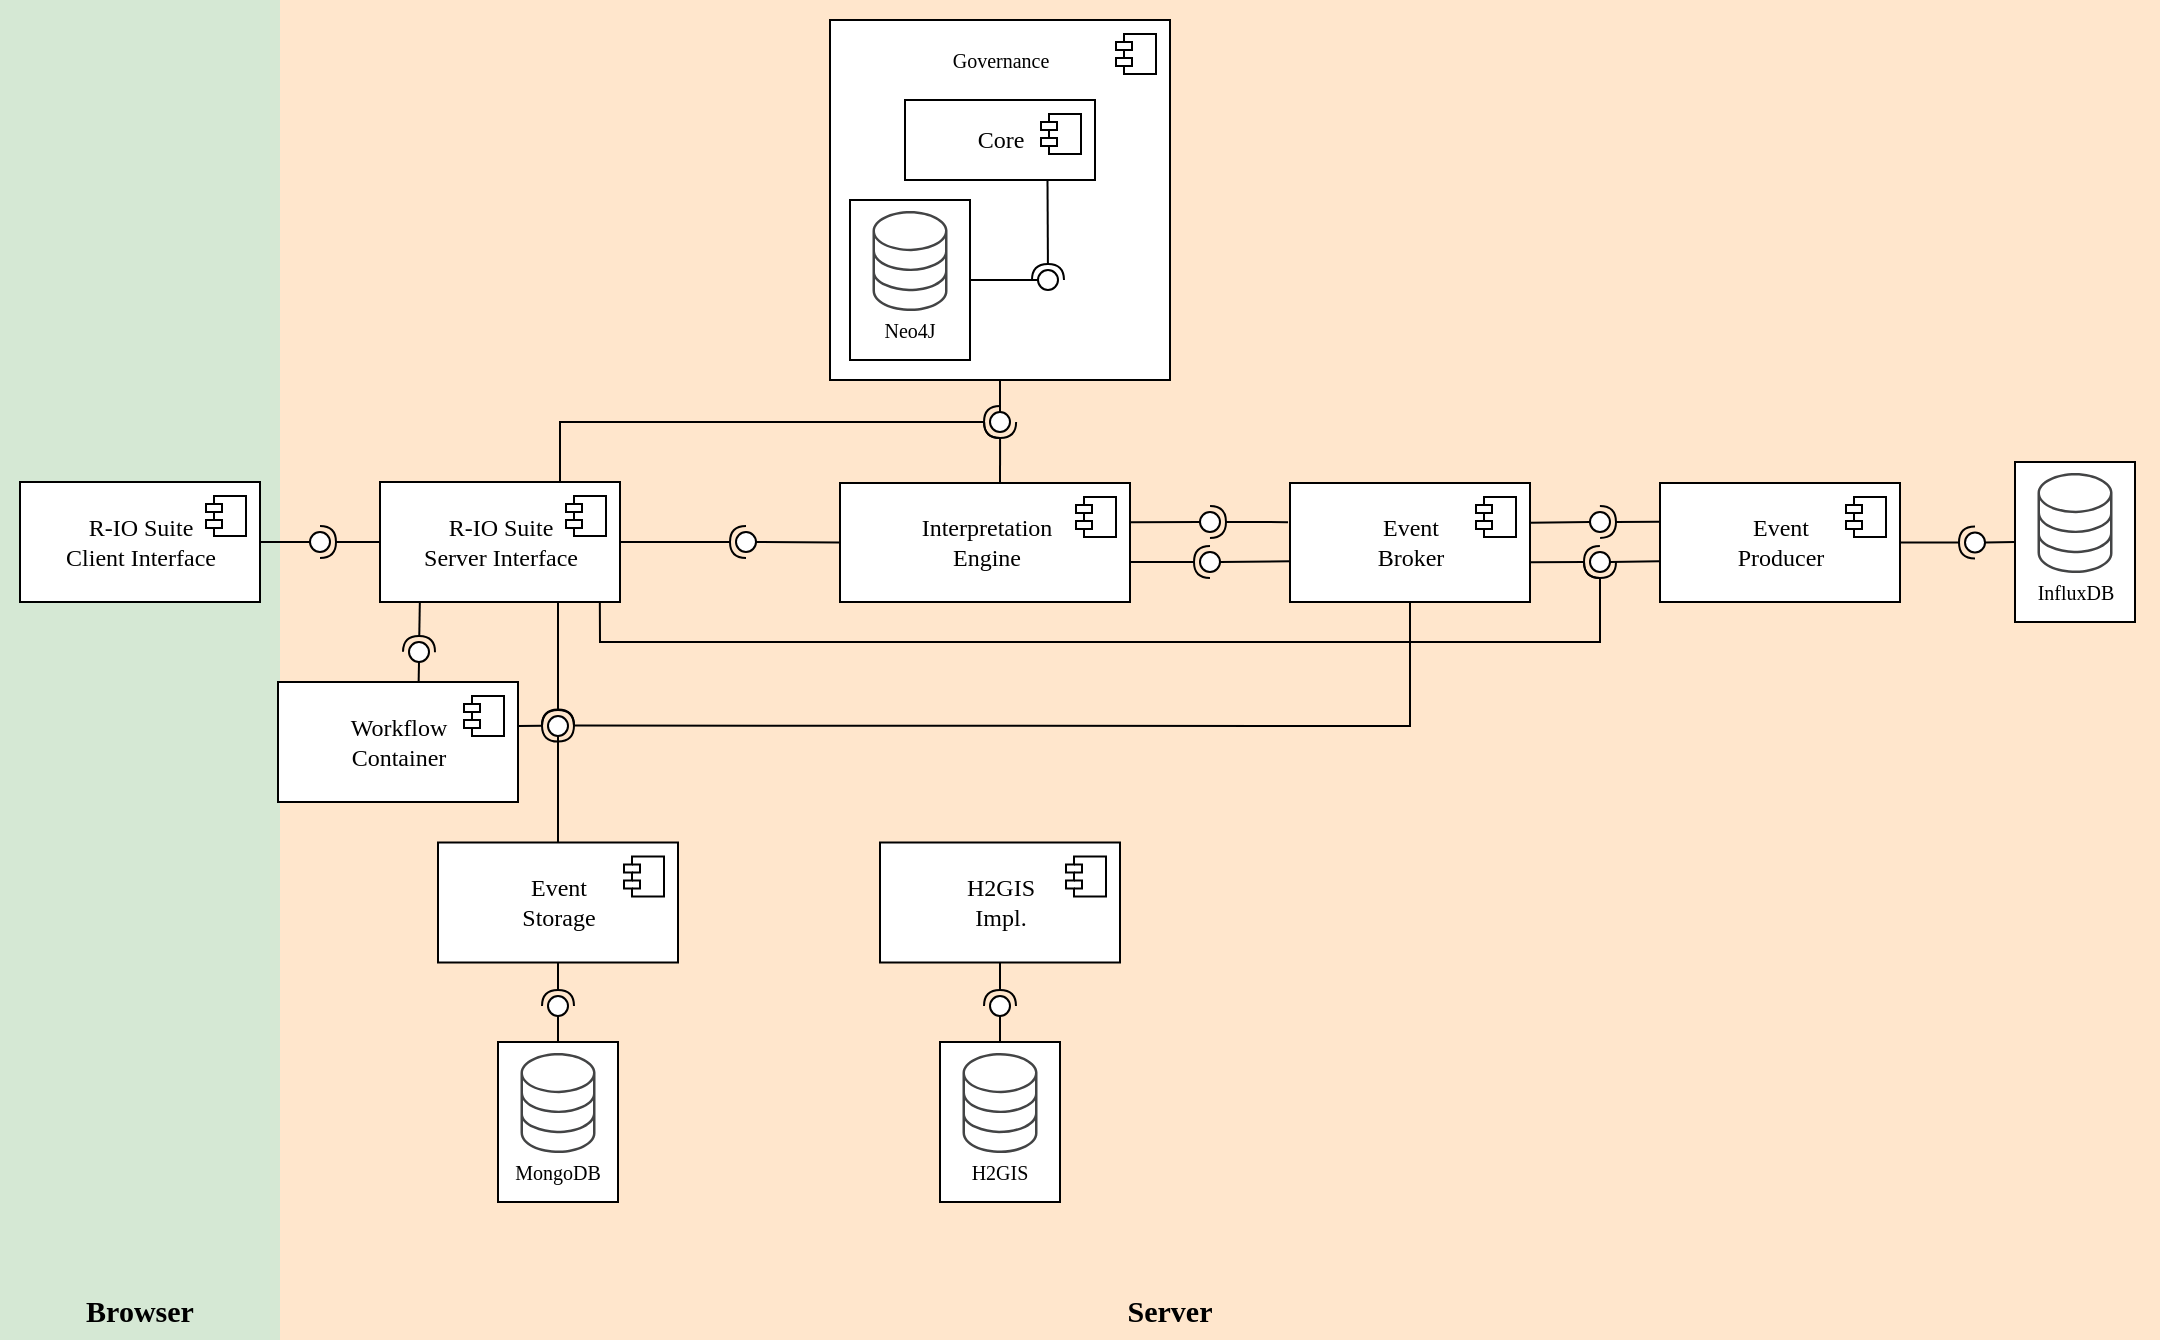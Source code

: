 <mxfile version="15.7.2" type="device"><diagram id="jAn8qlHWkcjysDi_qIiM" name="Page-1"><mxGraphModel dx="2370" dy="1300" grid="1" gridSize="10" guides="1" tooltips="1" connect="1" arrows="1" fold="1" page="1" pageScale="1" pageWidth="1169" pageHeight="827" math="0" shadow="0"><root><mxCell id="0"/><mxCell id="1" parent="0"/><mxCell id="mTJzReZwDnNRR1plRmi6-117" value="" style="rounded=0;whiteSpace=wrap;html=1;fontFamily=Verdana;fontSize=10;verticalAlign=middle;strokeColor=none;fillColor=#d5e8d4;" parent="1" vertex="1"><mxGeometry width="140" height="670" as="geometry"/></mxCell><mxCell id="mTJzReZwDnNRR1plRmi6-118" value="" style="rounded=0;whiteSpace=wrap;html=1;fontFamily=Verdana;fontSize=10;verticalAlign=middle;strokeColor=none;fillColor=#ffe6cc;" parent="1" vertex="1"><mxGeometry x="140" width="940" height="670" as="geometry"/></mxCell><mxCell id="mTJzReZwDnNRR1plRmi6-5" value="R-IO Suite&lt;br&gt;Client Interface" style="html=1;dropTarget=0;fontFamily=Verdana;" parent="1" vertex="1"><mxGeometry x="10" y="241" width="120" height="60" as="geometry"/></mxCell><mxCell id="mTJzReZwDnNRR1plRmi6-6" value="" style="shape=module;jettyWidth=8;jettyHeight=4;fontFamily=Verdana;" parent="mTJzReZwDnNRR1plRmi6-5" vertex="1"><mxGeometry x="1" width="20" height="20" relative="1" as="geometry"><mxPoint x="-27" y="7" as="offset"/></mxGeometry></mxCell><mxCell id="mTJzReZwDnNRR1plRmi6-18" value="&lt;div&gt;Interpretation&lt;/div&gt;&lt;div&gt;Engine&lt;/div&gt;" style="html=1;dropTarget=0;fontFamily=Verdana;" parent="1" vertex="1"><mxGeometry x="420" y="241.5" width="145" height="59.5" as="geometry"/></mxCell><mxCell id="mTJzReZwDnNRR1plRmi6-19" value="" style="shape=module;jettyWidth=8;jettyHeight=4;fontFamily=Verdana;" parent="mTJzReZwDnNRR1plRmi6-18" vertex="1"><mxGeometry x="1" width="20" height="20" relative="1" as="geometry"><mxPoint x="-27" y="7" as="offset"/></mxGeometry></mxCell><mxCell id="mTJzReZwDnNRR1plRmi6-22" value="&lt;div&gt;Workflow&lt;/div&gt;&lt;div&gt;Container&lt;br&gt;&lt;/div&gt;" style="html=1;dropTarget=0;fontFamily=Verdana;" parent="1" vertex="1"><mxGeometry x="139" y="341" width="120" height="60" as="geometry"/></mxCell><mxCell id="mTJzReZwDnNRR1plRmi6-23" value="" style="shape=module;jettyWidth=8;jettyHeight=4;fontFamily=Verdana;" parent="mTJzReZwDnNRR1plRmi6-22" vertex="1"><mxGeometry x="1" width="20" height="20" relative="1" as="geometry"><mxPoint x="-27" y="7" as="offset"/></mxGeometry></mxCell><mxCell id="mTJzReZwDnNRR1plRmi6-24" value="&lt;div&gt;Event&lt;/div&gt;&lt;div&gt;Broker&lt;/div&gt;" style="html=1;dropTarget=0;fontFamily=Verdana;" parent="1" vertex="1"><mxGeometry x="645" y="241.5" width="120" height="59.5" as="geometry"/></mxCell><mxCell id="mTJzReZwDnNRR1plRmi6-25" value="" style="shape=module;jettyWidth=8;jettyHeight=4;fontFamily=Verdana;" parent="mTJzReZwDnNRR1plRmi6-24" vertex="1"><mxGeometry x="1" width="20" height="20" relative="1" as="geometry"><mxPoint x="-27" y="7" as="offset"/></mxGeometry></mxCell><mxCell id="mTJzReZwDnNRR1plRmi6-27" value="&lt;div&gt;Event&lt;/div&gt;&lt;div&gt;Storage&lt;/div&gt;" style="html=1;dropTarget=0;fontFamily=Verdana;" parent="1" vertex="1"><mxGeometry x="219" y="421.25" width="120" height="60" as="geometry"/></mxCell><mxCell id="mTJzReZwDnNRR1plRmi6-28" value="" style="shape=module;jettyWidth=8;jettyHeight=4;fontFamily=Verdana;" parent="mTJzReZwDnNRR1plRmi6-27" vertex="1"><mxGeometry x="1" width="20" height="20" relative="1" as="geometry"><mxPoint x="-27" y="7" as="offset"/></mxGeometry></mxCell><mxCell id="mTJzReZwDnNRR1plRmi6-29" value="&lt;div&gt;R-IO Suite&lt;/div&gt;&lt;div&gt;Server Interface&lt;br&gt;&lt;/div&gt;" style="html=1;dropTarget=0;fontFamily=Verdana;" parent="1" vertex="1"><mxGeometry x="190" y="241" width="120" height="60" as="geometry"/></mxCell><mxCell id="mTJzReZwDnNRR1plRmi6-30" value="" style="shape=module;jettyWidth=8;jettyHeight=4;fontFamily=Verdana;" parent="mTJzReZwDnNRR1plRmi6-29" vertex="1"><mxGeometry x="1" width="20" height="20" relative="1" as="geometry"><mxPoint x="-27" y="7" as="offset"/></mxGeometry></mxCell><mxCell id="mTJzReZwDnNRR1plRmi6-33" value="&lt;div&gt;Event&lt;/div&gt;&lt;div&gt;Producer&lt;/div&gt;" style="html=1;dropTarget=0;fontFamily=Verdana;" parent="1" vertex="1"><mxGeometry x="830" y="241.5" width="120" height="59.5" as="geometry"/></mxCell><mxCell id="mTJzReZwDnNRR1plRmi6-34" value="" style="shape=module;jettyWidth=8;jettyHeight=4;fontFamily=Verdana;" parent="mTJzReZwDnNRR1plRmi6-33" vertex="1"><mxGeometry x="1" width="20" height="20" relative="1" as="geometry"><mxPoint x="-27" y="7" as="offset"/></mxGeometry></mxCell><mxCell id="mTJzReZwDnNRR1plRmi6-38" value="" style="rounded=0;orthogonalLoop=1;jettySize=auto;html=1;endArrow=none;endFill=0;sketch=0;sourcePerimeterSpacing=0;targetPerimeterSpacing=0;fontFamily=Verdana;fontSize=10;exitX=0.5;exitY=0;exitDx=0;exitDy=0;" parent="1" source="mTJzReZwDnNRR1plRmi6-20" target="mTJzReZwDnNRR1plRmi6-40" edge="1"><mxGeometry relative="1" as="geometry"><mxPoint x="294" y="330.5" as="sourcePoint"/></mxGeometry></mxCell><mxCell id="mTJzReZwDnNRR1plRmi6-39" value="" style="rounded=0;orthogonalLoop=1;jettySize=auto;html=1;endArrow=halfCircle;endFill=0;entryX=0.5;entryY=0.5;endSize=6;strokeWidth=1;sketch=0;fontFamily=Verdana;fontSize=10;exitX=0.75;exitY=0;exitDx=0;exitDy=0;" parent="1" source="mTJzReZwDnNRR1plRmi6-29" target="mTJzReZwDnNRR1plRmi6-40" edge="1"><mxGeometry relative="1" as="geometry"><mxPoint x="334" y="330.5" as="sourcePoint"/><Array as="points"><mxPoint x="280" y="211"/></Array></mxGeometry></mxCell><mxCell id="mTJzReZwDnNRR1plRmi6-40" value="" style="ellipse;whiteSpace=wrap;html=1;align=center;aspect=fixed;resizable=0;points=[];outlineConnect=0;sketch=0;fontFamily=Verdana;fontSize=10;" parent="1" vertex="1"><mxGeometry x="495" y="206" width="10" height="10" as="geometry"/></mxCell><mxCell id="mTJzReZwDnNRR1plRmi6-47" value="" style="rounded=0;orthogonalLoop=1;jettySize=auto;html=1;endArrow=halfCircle;endFill=0;endSize=6;strokeWidth=1;sketch=0;fontFamily=Verdana;fontSize=10;" parent="1" edge="1"><mxGeometry relative="1" as="geometry"><mxPoint x="500" y="241" as="sourcePoint"/><mxPoint x="500.064" y="211.0" as="targetPoint"/></mxGeometry></mxCell><mxCell id="mTJzReZwDnNRR1plRmi6-64" value="" style="group" parent="1" vertex="1" connectable="0"><mxGeometry x="415" y="10" width="170" height="180" as="geometry"/></mxCell><mxCell id="mTJzReZwDnNRR1plRmi6-20" value="" style="html=1;dropTarget=0;fontFamily=Verdana;" parent="mTJzReZwDnNRR1plRmi6-64" vertex="1"><mxGeometry width="170" height="180" as="geometry"/></mxCell><mxCell id="mTJzReZwDnNRR1plRmi6-21" value="" style="shape=module;jettyWidth=8;jettyHeight=4;fontFamily=Verdana;" parent="mTJzReZwDnNRR1plRmi6-20" vertex="1"><mxGeometry x="1" width="20" height="20" relative="1" as="geometry"><mxPoint x="-27" y="7" as="offset"/></mxGeometry></mxCell><mxCell id="mTJzReZwDnNRR1plRmi6-56" value="" style="group" parent="mTJzReZwDnNRR1plRmi6-64" vertex="1" connectable="0"><mxGeometry x="10" y="90" width="60" height="80" as="geometry"/></mxCell><mxCell id="mTJzReZwDnNRR1plRmi6-54" value="" style="rounded=0;whiteSpace=wrap;html=1;fontFamily=Verdana;fontSize=10;" parent="mTJzReZwDnNRR1plRmi6-56" vertex="1"><mxGeometry width="60" height="80" as="geometry"/></mxCell><mxCell id="mTJzReZwDnNRR1plRmi6-26" value="" style="sketch=0;pointerEvents=1;shadow=0;dashed=0;html=1;strokeColor=none;fillColor=#434445;aspect=fixed;labelPosition=center;verticalLabelPosition=bottom;verticalAlign=top;align=center;outlineConnect=0;shape=mxgraph.vvd.storage;fontFamily=Verdana;container=0;" parent="mTJzReZwDnNRR1plRmi6-56" vertex="1"><mxGeometry x="11.25" y="5.5" width="37.5" height="50" as="geometry"><mxRectangle x="6.25" width="50" height="40" as="alternateBounds"/></mxGeometry></mxCell><mxCell id="mTJzReZwDnNRR1plRmi6-52" value="&lt;div&gt;Neo4J&lt;/div&gt;" style="text;html=1;strokeColor=none;fillColor=none;align=center;verticalAlign=middle;whiteSpace=wrap;rounded=0;fontSize=10;fontFamily=Verdana;" parent="mTJzReZwDnNRR1plRmi6-56" vertex="1"><mxGeometry x="5" y="54.5" width="50" height="20" as="geometry"/></mxCell><mxCell id="mTJzReZwDnNRR1plRmi6-57" value="Governance" style="text;html=1;strokeColor=none;fillColor=none;align=center;verticalAlign=middle;whiteSpace=wrap;rounded=0;fontSize=10;fontFamily=Verdana;" parent="mTJzReZwDnNRR1plRmi6-64" vertex="1"><mxGeometry x="47.5" y="10" width="75" height="20" as="geometry"/></mxCell><mxCell id="mTJzReZwDnNRR1plRmi6-58" value="Core" style="html=1;dropTarget=0;fontFamily=Verdana;" parent="mTJzReZwDnNRR1plRmi6-64" vertex="1"><mxGeometry x="37.5" y="40" width="95" height="40" as="geometry"/></mxCell><mxCell id="mTJzReZwDnNRR1plRmi6-59" value="" style="shape=module;jettyWidth=8;jettyHeight=4;fontFamily=Verdana;" parent="mTJzReZwDnNRR1plRmi6-58" vertex="1"><mxGeometry x="1" width="20" height="20" relative="1" as="geometry"><mxPoint x="-27" y="7" as="offset"/></mxGeometry></mxCell><mxCell id="mTJzReZwDnNRR1plRmi6-61" value="" style="rounded=0;orthogonalLoop=1;jettySize=auto;html=1;endArrow=none;endFill=0;sketch=0;sourcePerimeterSpacing=0;targetPerimeterSpacing=0;fontFamily=Verdana;fontSize=10;exitX=1;exitY=0.5;exitDx=0;exitDy=0;" parent="mTJzReZwDnNRR1plRmi6-64" source="mTJzReZwDnNRR1plRmi6-54" target="mTJzReZwDnNRR1plRmi6-63" edge="1"><mxGeometry relative="1" as="geometry"><mxPoint x="-73" y="101" as="sourcePoint"/></mxGeometry></mxCell><mxCell id="mTJzReZwDnNRR1plRmi6-62" value="" style="rounded=0;orthogonalLoop=1;jettySize=auto;html=1;endArrow=halfCircle;endFill=0;entryX=0.5;entryY=0.5;endSize=6;strokeWidth=1;sketch=0;fontFamily=Verdana;fontSize=10;exitX=0.75;exitY=1;exitDx=0;exitDy=0;" parent="mTJzReZwDnNRR1plRmi6-64" source="mTJzReZwDnNRR1plRmi6-58" target="mTJzReZwDnNRR1plRmi6-63" edge="1"><mxGeometry relative="1" as="geometry"><mxPoint x="-33" y="101" as="sourcePoint"/></mxGeometry></mxCell><mxCell id="mTJzReZwDnNRR1plRmi6-63" value="" style="ellipse;whiteSpace=wrap;html=1;align=center;aspect=fixed;resizable=0;points=[];outlineConnect=0;sketch=0;fontFamily=Verdana;fontSize=10;" parent="mTJzReZwDnNRR1plRmi6-64" vertex="1"><mxGeometry x="104" y="125" width="10" height="10" as="geometry"/></mxCell><mxCell id="mTJzReZwDnNRR1plRmi6-84" value="" style="group" parent="1" vertex="1" connectable="0"><mxGeometry x="1007.5" y="231" width="60" height="80" as="geometry"/></mxCell><mxCell id="mTJzReZwDnNRR1plRmi6-85" value="" style="rounded=0;whiteSpace=wrap;html=1;fontFamily=Verdana;fontSize=10;" parent="mTJzReZwDnNRR1plRmi6-84" vertex="1"><mxGeometry width="60" height="80" as="geometry"/></mxCell><mxCell id="mTJzReZwDnNRR1plRmi6-86" value="" style="sketch=0;pointerEvents=1;shadow=0;dashed=0;html=1;strokeColor=none;fillColor=#434445;aspect=fixed;labelPosition=center;verticalLabelPosition=bottom;verticalAlign=top;align=center;outlineConnect=0;shape=mxgraph.vvd.storage;fontFamily=Verdana;container=0;" parent="mTJzReZwDnNRR1plRmi6-84" vertex="1"><mxGeometry x="11.25" y="5.5" width="37.5" height="50" as="geometry"><mxRectangle x="6.25" width="50" height="40" as="alternateBounds"/></mxGeometry></mxCell><mxCell id="mTJzReZwDnNRR1plRmi6-87" value="InfluxDB" style="text;html=1;strokeColor=none;fillColor=none;align=center;verticalAlign=middle;whiteSpace=wrap;rounded=0;fontSize=10;fontFamily=Verdana;" parent="mTJzReZwDnNRR1plRmi6-84" vertex="1"><mxGeometry x="5" y="54.5" width="50" height="20" as="geometry"/></mxCell><mxCell id="mTJzReZwDnNRR1plRmi6-88" value="" style="rounded=0;orthogonalLoop=1;jettySize=auto;html=1;endArrow=none;endFill=0;sketch=0;sourcePerimeterSpacing=0;targetPerimeterSpacing=0;fontFamily=Verdana;fontSize=10;exitX=0;exitY=0.5;exitDx=0;exitDy=0;" parent="1" source="mTJzReZwDnNRR1plRmi6-85" target="mTJzReZwDnNRR1plRmi6-90" edge="1"><mxGeometry relative="1" as="geometry"><mxPoint x="1023" y="537" as="sourcePoint"/></mxGeometry></mxCell><mxCell id="mTJzReZwDnNRR1plRmi6-89" value="" style="rounded=0;orthogonalLoop=1;jettySize=auto;html=1;endArrow=halfCircle;endFill=0;entryX=0.5;entryY=0.5;endSize=6;strokeWidth=1;sketch=0;fontFamily=Verdana;fontSize=10;exitX=1;exitY=0.5;exitDx=0;exitDy=0;" parent="1" source="mTJzReZwDnNRR1plRmi6-33" target="mTJzReZwDnNRR1plRmi6-90" edge="1"><mxGeometry relative="1" as="geometry"><mxPoint x="852.5" y="351" as="sourcePoint"/></mxGeometry></mxCell><mxCell id="mTJzReZwDnNRR1plRmi6-90" value="" style="ellipse;whiteSpace=wrap;html=1;align=center;aspect=fixed;resizable=0;points=[];outlineConnect=0;sketch=0;fontFamily=Verdana;fontSize=10;" parent="1" vertex="1"><mxGeometry x="982.5" y="266.25" width="10" height="10" as="geometry"/></mxCell><mxCell id="mTJzReZwDnNRR1plRmi6-91" value="" style="rounded=0;orthogonalLoop=1;jettySize=auto;html=1;endArrow=none;endFill=0;sketch=0;sourcePerimeterSpacing=0;targetPerimeterSpacing=0;fontFamily=Verdana;fontSize=10;exitX=0.586;exitY=0;exitDx=0;exitDy=0;exitPerimeter=0;" parent="1" source="mTJzReZwDnNRR1plRmi6-22" target="mTJzReZwDnNRR1plRmi6-93" edge="1"><mxGeometry relative="1" as="geometry"><mxPoint x="210" y="341" as="sourcePoint"/></mxGeometry></mxCell><mxCell id="mTJzReZwDnNRR1plRmi6-92" value="" style="rounded=0;orthogonalLoop=1;jettySize=auto;html=1;endArrow=halfCircle;endFill=0;entryX=0.5;entryY=0.5;endSize=6;strokeWidth=1;sketch=0;fontFamily=Verdana;fontSize=10;exitX=0.166;exitY=0.998;exitDx=0;exitDy=0;entryDx=0;entryDy=0;exitPerimeter=0;" parent="1" source="mTJzReZwDnNRR1plRmi6-29" target="mTJzReZwDnNRR1plRmi6-93" edge="1"><mxGeometry relative="1" as="geometry"><mxPoint x="448" y="255.5" as="sourcePoint"/></mxGeometry></mxCell><mxCell id="mTJzReZwDnNRR1plRmi6-93" value="" style="ellipse;whiteSpace=wrap;html=1;align=center;aspect=fixed;resizable=0;points=[];outlineConnect=0;sketch=0;fontFamily=Verdana;fontSize=10;" parent="1" vertex="1"><mxGeometry x="204.5" y="321" width="10" height="10" as="geometry"/></mxCell><mxCell id="mTJzReZwDnNRR1plRmi6-106" value="" style="group" parent="1" vertex="1" connectable="0"><mxGeometry x="249" y="521" width="60" height="80" as="geometry"/></mxCell><mxCell id="mTJzReZwDnNRR1plRmi6-107" value="" style="rounded=0;whiteSpace=wrap;html=1;fontFamily=Verdana;fontSize=10;" parent="mTJzReZwDnNRR1plRmi6-106" vertex="1"><mxGeometry width="60" height="80" as="geometry"/></mxCell><mxCell id="mTJzReZwDnNRR1plRmi6-108" value="" style="sketch=0;pointerEvents=1;shadow=0;dashed=0;html=1;strokeColor=none;fillColor=#434445;aspect=fixed;labelPosition=center;verticalLabelPosition=bottom;verticalAlign=top;align=center;outlineConnect=0;shape=mxgraph.vvd.storage;fontFamily=Verdana;container=0;" parent="mTJzReZwDnNRR1plRmi6-106" vertex="1"><mxGeometry x="11.25" y="5.5" width="37.5" height="50" as="geometry"><mxRectangle x="6.25" width="50" height="40" as="alternateBounds"/></mxGeometry></mxCell><mxCell id="mTJzReZwDnNRR1plRmi6-109" value="MongoDB" style="text;html=1;strokeColor=none;fillColor=none;align=center;verticalAlign=middle;whiteSpace=wrap;rounded=0;fontSize=10;fontFamily=Verdana;" parent="mTJzReZwDnNRR1plRmi6-106" vertex="1"><mxGeometry x="5" y="54.5" width="50" height="20" as="geometry"/></mxCell><mxCell id="mTJzReZwDnNRR1plRmi6-111" value="" style="rounded=0;orthogonalLoop=1;jettySize=auto;html=1;endArrow=none;endFill=0;sketch=0;sourcePerimeterSpacing=0;targetPerimeterSpacing=0;fontFamily=Verdana;fontSize=10;exitX=1;exitY=0.5;exitDx=0;exitDy=0;" parent="1" source="mTJzReZwDnNRR1plRmi6-5" target="mTJzReZwDnNRR1plRmi6-113" edge="1"><mxGeometry relative="1" as="geometry"><mxPoint x="153" y="271.5" as="sourcePoint"/></mxGeometry></mxCell><mxCell id="mTJzReZwDnNRR1plRmi6-112" value="" style="rounded=0;orthogonalLoop=1;jettySize=auto;html=1;endArrow=halfCircle;endFill=0;entryX=0.5;entryY=0.5;endSize=6;strokeWidth=1;sketch=0;fontFamily=Verdana;fontSize=10;exitX=0;exitY=0.5;exitDx=0;exitDy=0;" parent="1" source="mTJzReZwDnNRR1plRmi6-29" target="mTJzReZwDnNRR1plRmi6-113" edge="1"><mxGeometry relative="1" as="geometry"><mxPoint x="164.82" y="271.5" as="sourcePoint"/></mxGeometry></mxCell><mxCell id="mTJzReZwDnNRR1plRmi6-113" value="" style="ellipse;whiteSpace=wrap;html=1;align=center;aspect=fixed;resizable=0;points=[];outlineConnect=0;sketch=0;fontFamily=Verdana;fontSize=10;" parent="1" vertex="1"><mxGeometry x="155" y="266" width="10" height="10" as="geometry"/></mxCell><mxCell id="mTJzReZwDnNRR1plRmi6-120" value="Browser" style="text;html=1;strokeColor=none;fillColor=none;align=center;verticalAlign=middle;whiteSpace=wrap;rounded=0;fontFamily=Verdana;fontSize=15;fontStyle=1" parent="1" vertex="1"><mxGeometry x="40" y="640" width="60" height="30" as="geometry"/></mxCell><mxCell id="mTJzReZwDnNRR1plRmi6-121" value="Server" style="text;html=1;strokeColor=none;fillColor=none;align=center;verticalAlign=middle;whiteSpace=wrap;rounded=0;fontFamily=Verdana;fontSize=15;fontStyle=1" parent="1" vertex="1"><mxGeometry x="555" y="640" width="60" height="30" as="geometry"/></mxCell><mxCell id="RzvdhJjXobXkC35wTzSU-4" value="" style="rounded=0;orthogonalLoop=1;jettySize=auto;html=1;endArrow=none;endFill=0;sketch=0;sourcePerimeterSpacing=0;targetPerimeterSpacing=0;exitX=0;exitY=0.5;exitDx=0;exitDy=0;" edge="1" target="RzvdhJjXobXkC35wTzSU-6" parent="1" source="mTJzReZwDnNRR1plRmi6-18"><mxGeometry relative="1" as="geometry"><mxPoint x="353" y="271" as="sourcePoint"/></mxGeometry></mxCell><mxCell id="RzvdhJjXobXkC35wTzSU-5" value="" style="rounded=0;orthogonalLoop=1;jettySize=auto;html=1;endArrow=halfCircle;endFill=0;entryX=0.5;entryY=0.5;endSize=6;strokeWidth=1;sketch=0;exitX=1;exitY=0.5;exitDx=0;exitDy=0;" edge="1" target="RzvdhJjXobXkC35wTzSU-6" parent="1" source="mTJzReZwDnNRR1plRmi6-29"><mxGeometry relative="1" as="geometry"><mxPoint x="393" y="271" as="sourcePoint"/></mxGeometry></mxCell><mxCell id="RzvdhJjXobXkC35wTzSU-6" value="" style="ellipse;whiteSpace=wrap;html=1;align=center;aspect=fixed;resizable=0;points=[];outlineConnect=0;sketch=0;" vertex="1" parent="1"><mxGeometry x="368" y="266" width="10" height="10" as="geometry"/></mxCell><mxCell id="RzvdhJjXobXkC35wTzSU-7" value="" style="rounded=0;orthogonalLoop=1;jettySize=auto;html=1;endArrow=none;endFill=0;sketch=0;sourcePerimeterSpacing=0;targetPerimeterSpacing=0;exitX=1;exitY=0.329;exitDx=0;exitDy=0;exitPerimeter=0;" edge="1" target="RzvdhJjXobXkC35wTzSU-9" parent="1" source="mTJzReZwDnNRR1plRmi6-18"><mxGeometry relative="1" as="geometry"><mxPoint x="585" y="261" as="sourcePoint"/></mxGeometry></mxCell><mxCell id="RzvdhJjXobXkC35wTzSU-8" value="" style="rounded=0;orthogonalLoop=1;jettySize=auto;html=1;endArrow=halfCircle;endFill=0;entryX=0.5;entryY=0.5;endSize=6;strokeWidth=1;sketch=0;exitX=-0.008;exitY=0.329;exitDx=0;exitDy=0;exitPerimeter=0;" edge="1" target="RzvdhJjXobXkC35wTzSU-9" parent="1" source="mTJzReZwDnNRR1plRmi6-24"><mxGeometry relative="1" as="geometry"><mxPoint x="625" y="261" as="sourcePoint"/></mxGeometry></mxCell><mxCell id="RzvdhJjXobXkC35wTzSU-9" value="" style="ellipse;whiteSpace=wrap;html=1;align=center;aspect=fixed;resizable=0;points=[];outlineConnect=0;sketch=0;" vertex="1" parent="1"><mxGeometry x="600" y="256" width="10" height="10" as="geometry"/></mxCell><mxCell id="RzvdhJjXobXkC35wTzSU-10" value="" style="rounded=0;orthogonalLoop=1;jettySize=auto;html=1;endArrow=none;endFill=0;sketch=0;sourcePerimeterSpacing=0;targetPerimeterSpacing=0;exitX=0.004;exitY=0.657;exitDx=0;exitDy=0;exitPerimeter=0;" edge="1" target="RzvdhJjXobXkC35wTzSU-12" parent="1" source="mTJzReZwDnNRR1plRmi6-24"><mxGeometry relative="1" as="geometry"><mxPoint x="585" y="281" as="sourcePoint"/></mxGeometry></mxCell><mxCell id="RzvdhJjXobXkC35wTzSU-11" value="" style="rounded=0;orthogonalLoop=1;jettySize=auto;html=1;endArrow=halfCircle;endFill=0;entryX=0.5;entryY=0.5;endSize=6;strokeWidth=1;sketch=0;entryDx=0;entryDy=0;exitX=0.997;exitY=0.663;exitDx=0;exitDy=0;exitPerimeter=0;" edge="1" target="RzvdhJjXobXkC35wTzSU-12" parent="1" source="mTJzReZwDnNRR1plRmi6-18"><mxGeometry relative="1" as="geometry"><mxPoint x="625" y="281" as="sourcePoint"/></mxGeometry></mxCell><mxCell id="RzvdhJjXobXkC35wTzSU-12" value="" style="ellipse;whiteSpace=wrap;html=1;align=center;aspect=fixed;resizable=0;points=[];outlineConnect=0;sketch=0;" vertex="1" parent="1"><mxGeometry x="600" y="276" width="10" height="10" as="geometry"/></mxCell><mxCell id="RzvdhJjXobXkC35wTzSU-14" value="" style="rounded=0;orthogonalLoop=1;jettySize=auto;html=1;endArrow=none;endFill=0;sketch=0;sourcePerimeterSpacing=0;targetPerimeterSpacing=0;exitX=0.999;exitY=0.335;exitDx=0;exitDy=0;exitPerimeter=0;" edge="1" target="RzvdhJjXobXkC35wTzSU-16" parent="1" source="mTJzReZwDnNRR1plRmi6-24"><mxGeometry relative="1" as="geometry"><mxPoint x="780" y="261" as="sourcePoint"/></mxGeometry></mxCell><mxCell id="RzvdhJjXobXkC35wTzSU-15" value="" style="rounded=0;orthogonalLoop=1;jettySize=auto;html=1;endArrow=halfCircle;endFill=0;entryX=0.5;entryY=0.5;endSize=6;strokeWidth=1;sketch=0;exitX=0;exitY=0.325;exitDx=0;exitDy=0;exitPerimeter=0;" edge="1" target="RzvdhJjXobXkC35wTzSU-16" parent="1" source="mTJzReZwDnNRR1plRmi6-33"><mxGeometry relative="1" as="geometry"><mxPoint x="820" y="261" as="sourcePoint"/></mxGeometry></mxCell><mxCell id="RzvdhJjXobXkC35wTzSU-16" value="" style="ellipse;whiteSpace=wrap;html=1;align=center;aspect=fixed;resizable=0;points=[];outlineConnect=0;sketch=0;" vertex="1" parent="1"><mxGeometry x="795" y="256" width="10" height="10" as="geometry"/></mxCell><mxCell id="RzvdhJjXobXkC35wTzSU-17" value="" style="rounded=0;orthogonalLoop=1;jettySize=auto;html=1;endArrow=none;endFill=0;sketch=0;sourcePerimeterSpacing=0;targetPerimeterSpacing=0;exitX=-0.003;exitY=0.657;exitDx=0;exitDy=0;exitPerimeter=0;" edge="1" target="RzvdhJjXobXkC35wTzSU-19" parent="1" source="mTJzReZwDnNRR1plRmi6-33"><mxGeometry relative="1" as="geometry"><mxPoint x="780" y="281" as="sourcePoint"/></mxGeometry></mxCell><mxCell id="RzvdhJjXobXkC35wTzSU-18" value="" style="rounded=0;orthogonalLoop=1;jettySize=auto;html=1;endArrow=halfCircle;endFill=0;entryX=0.5;entryY=0.5;endSize=6;strokeWidth=1;sketch=0;exitX=1.001;exitY=0.667;exitDx=0;exitDy=0;exitPerimeter=0;" edge="1" target="RzvdhJjXobXkC35wTzSU-19" parent="1" source="mTJzReZwDnNRR1plRmi6-24"><mxGeometry relative="1" as="geometry"><mxPoint x="820" y="281" as="sourcePoint"/></mxGeometry></mxCell><mxCell id="RzvdhJjXobXkC35wTzSU-19" value="" style="ellipse;whiteSpace=wrap;html=1;align=center;aspect=fixed;resizable=0;points=[];outlineConnect=0;sketch=0;" vertex="1" parent="1"><mxGeometry x="795" y="276" width="10" height="10" as="geometry"/></mxCell><mxCell id="RzvdhJjXobXkC35wTzSU-21" value="" style="rounded=0;orthogonalLoop=1;jettySize=auto;html=1;endArrow=halfCircle;endFill=0;endSize=6;strokeWidth=1;sketch=0;exitX=0.916;exitY=1.002;exitDx=0;exitDy=0;exitPerimeter=0;" edge="1" parent="1" source="mTJzReZwDnNRR1plRmi6-29"><mxGeometry relative="1" as="geometry"><mxPoint x="320" y="311" as="sourcePoint"/><mxPoint x="800" y="281" as="targetPoint"/><Array as="points"><mxPoint x="300" y="321"/><mxPoint x="800" y="321"/></Array></mxGeometry></mxCell><mxCell id="RzvdhJjXobXkC35wTzSU-23" value="" style="rounded=0;orthogonalLoop=1;jettySize=auto;html=1;endArrow=none;endFill=0;sketch=0;sourcePerimeterSpacing=0;targetPerimeterSpacing=0;exitX=0.5;exitY=0;exitDx=0;exitDy=0;" edge="1" target="RzvdhJjXobXkC35wTzSU-25" parent="1" source="mTJzReZwDnNRR1plRmi6-107"><mxGeometry relative="1" as="geometry"><mxPoint x="264" y="500" as="sourcePoint"/></mxGeometry></mxCell><mxCell id="RzvdhJjXobXkC35wTzSU-24" value="" style="rounded=0;orthogonalLoop=1;jettySize=auto;html=1;endArrow=halfCircle;endFill=0;entryX=0.5;entryY=0.5;endSize=6;strokeWidth=1;sketch=0;exitX=0.5;exitY=1;exitDx=0;exitDy=0;" edge="1" target="RzvdhJjXobXkC35wTzSU-25" parent="1" source="mTJzReZwDnNRR1plRmi6-27"><mxGeometry relative="1" as="geometry"><mxPoint x="304" y="500" as="sourcePoint"/></mxGeometry></mxCell><mxCell id="RzvdhJjXobXkC35wTzSU-25" value="" style="ellipse;whiteSpace=wrap;html=1;align=center;aspect=fixed;resizable=0;points=[];outlineConnect=0;sketch=0;" vertex="1" parent="1"><mxGeometry x="274" y="498" width="10" height="10" as="geometry"/></mxCell><mxCell id="RzvdhJjXobXkC35wTzSU-26" value="" style="rounded=0;orthogonalLoop=1;jettySize=auto;html=1;endArrow=none;endFill=0;sketch=0;sourcePerimeterSpacing=0;targetPerimeterSpacing=0;exitX=0.5;exitY=0;exitDx=0;exitDy=0;" edge="1" parent="1" source="mTJzReZwDnNRR1plRmi6-27"><mxGeometry relative="1" as="geometry"><mxPoint x="263" y="386" as="sourcePoint"/><mxPoint x="279" y="368" as="targetPoint"/></mxGeometry></mxCell><mxCell id="RzvdhJjXobXkC35wTzSU-27" value="" style="rounded=0;orthogonalLoop=1;jettySize=auto;html=1;endArrow=halfCircle;endFill=0;entryX=0.5;entryY=0.5;endSize=6;strokeWidth=1;sketch=0;exitX=0.25;exitY=1;exitDx=0;exitDy=0;" edge="1" parent="1"><mxGeometry relative="1" as="geometry"><mxPoint x="279" y="301" as="sourcePoint"/><mxPoint x="279" y="363" as="targetPoint"/></mxGeometry></mxCell><mxCell id="RzvdhJjXobXkC35wTzSU-28" value="" style="ellipse;whiteSpace=wrap;html=1;align=center;aspect=fixed;resizable=0;points=[];outlineConnect=0;sketch=0;" vertex="1" parent="1"><mxGeometry x="274" y="358" width="10" height="10" as="geometry"/></mxCell><mxCell id="RzvdhJjXobXkC35wTzSU-30" value="" style="rounded=0;orthogonalLoop=1;jettySize=auto;html=1;endArrow=halfCircle;endFill=0;entryX=0.5;entryY=0.5;endSize=6;strokeWidth=1;sketch=0;" edge="1" parent="1"><mxGeometry relative="1" as="geometry"><mxPoint x="259" y="363" as="sourcePoint"/><mxPoint x="279" y="362.8" as="targetPoint"/><Array as="points"/></mxGeometry></mxCell><mxCell id="RzvdhJjXobXkC35wTzSU-33" value="" style="rounded=0;orthogonalLoop=1;jettySize=auto;html=1;endArrow=halfCircle;endFill=0;entryX=0.5;entryY=0.5;endSize=6;strokeWidth=1;sketch=0;exitX=0.5;exitY=1;exitDx=0;exitDy=0;" edge="1" parent="1" source="mTJzReZwDnNRR1plRmi6-24"><mxGeometry relative="1" as="geometry"><mxPoint x="299" y="362.8" as="sourcePoint"/><mxPoint x="279" y="362.8" as="targetPoint"/><Array as="points"><mxPoint x="705" y="363"/></Array></mxGeometry></mxCell><mxCell id="RzvdhJjXobXkC35wTzSU-35" value="H2GIS&lt;br&gt;Impl." style="html=1;dropTarget=0;fontFamily=Verdana;" vertex="1" parent="1"><mxGeometry x="440" y="421.25" width="120" height="60" as="geometry"/></mxCell><mxCell id="RzvdhJjXobXkC35wTzSU-36" value="" style="shape=module;jettyWidth=8;jettyHeight=4;fontFamily=Verdana;" vertex="1" parent="RzvdhJjXobXkC35wTzSU-35"><mxGeometry x="1" width="20" height="20" relative="1" as="geometry"><mxPoint x="-27" y="7" as="offset"/></mxGeometry></mxCell><mxCell id="RzvdhJjXobXkC35wTzSU-37" value="" style="group" vertex="1" connectable="0" parent="1"><mxGeometry x="470" y="521" width="60" height="80" as="geometry"/></mxCell><mxCell id="RzvdhJjXobXkC35wTzSU-38" value="" style="rounded=0;whiteSpace=wrap;html=1;fontFamily=Verdana;fontSize=10;" vertex="1" parent="RzvdhJjXobXkC35wTzSU-37"><mxGeometry width="60" height="80" as="geometry"/></mxCell><mxCell id="RzvdhJjXobXkC35wTzSU-39" value="" style="sketch=0;pointerEvents=1;shadow=0;dashed=0;html=1;strokeColor=none;fillColor=#434445;aspect=fixed;labelPosition=center;verticalLabelPosition=bottom;verticalAlign=top;align=center;outlineConnect=0;shape=mxgraph.vvd.storage;fontFamily=Verdana;container=0;" vertex="1" parent="RzvdhJjXobXkC35wTzSU-37"><mxGeometry x="11.25" y="5.5" width="37.5" height="50" as="geometry"><mxRectangle x="6.25" width="50" height="40" as="alternateBounds"/></mxGeometry></mxCell><mxCell id="RzvdhJjXobXkC35wTzSU-40" value="H2GIS" style="text;html=1;strokeColor=none;fillColor=none;align=center;verticalAlign=middle;whiteSpace=wrap;rounded=0;fontSize=10;fontFamily=Verdana;" vertex="1" parent="RzvdhJjXobXkC35wTzSU-37"><mxGeometry x="5" y="54.5" width="50" height="20" as="geometry"/></mxCell><mxCell id="RzvdhJjXobXkC35wTzSU-42" value="" style="rounded=0;orthogonalLoop=1;jettySize=auto;html=1;endArrow=none;endFill=0;sketch=0;sourcePerimeterSpacing=0;targetPerimeterSpacing=0;exitX=0.5;exitY=0;exitDx=0;exitDy=0;" edge="1" target="RzvdhJjXobXkC35wTzSU-44" parent="1" source="RzvdhJjXobXkC35wTzSU-38"><mxGeometry relative="1" as="geometry"><mxPoint x="508" y="551" as="sourcePoint"/></mxGeometry></mxCell><mxCell id="RzvdhJjXobXkC35wTzSU-43" value="" style="rounded=0;orthogonalLoop=1;jettySize=auto;html=1;endArrow=halfCircle;endFill=0;entryX=0.5;entryY=0.5;endSize=6;strokeWidth=1;sketch=0;exitX=0.5;exitY=1;exitDx=0;exitDy=0;" edge="1" target="RzvdhJjXobXkC35wTzSU-44" parent="1" source="RzvdhJjXobXkC35wTzSU-35"><mxGeometry relative="1" as="geometry"><mxPoint x="548" y="551" as="sourcePoint"/></mxGeometry></mxCell><mxCell id="RzvdhJjXobXkC35wTzSU-44" value="" style="ellipse;whiteSpace=wrap;html=1;align=center;aspect=fixed;resizable=0;points=[];outlineConnect=0;sketch=0;" vertex="1" parent="1"><mxGeometry x="495" y="498" width="10" height="10" as="geometry"/></mxCell></root></mxGraphModel></diagram></mxfile>